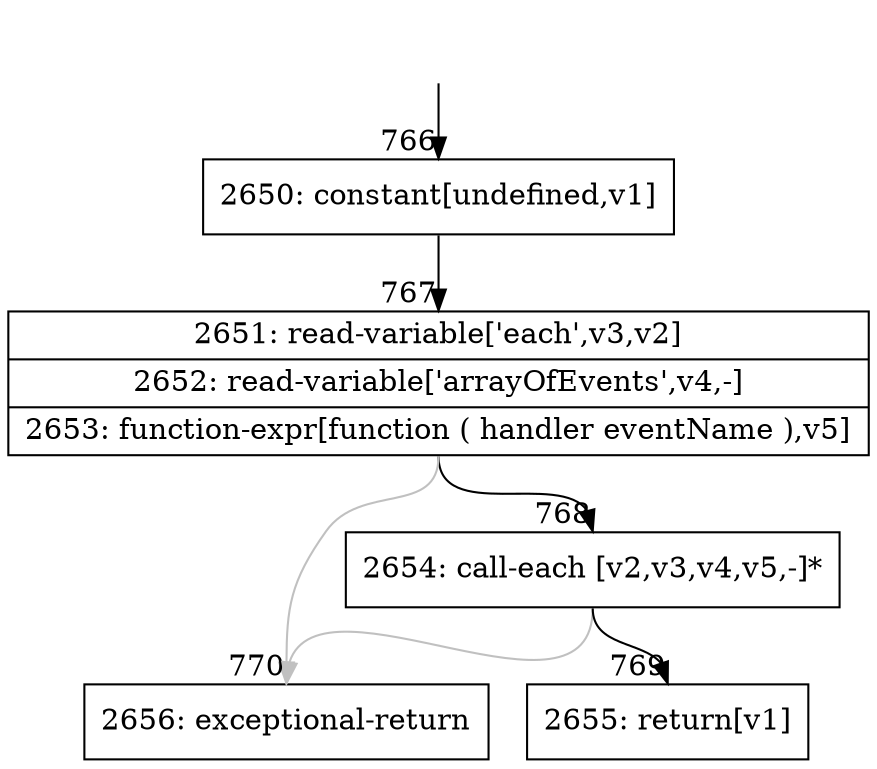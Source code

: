 digraph {
rankdir="TD"
BB_entry83[shape=none,label=""];
BB_entry83 -> BB766 [tailport=s, headport=n, headlabel="    766"]
BB766 [shape=record label="{2650: constant[undefined,v1]}" ] 
BB766 -> BB767 [tailport=s, headport=n, headlabel="      767"]
BB767 [shape=record label="{2651: read-variable['each',v3,v2]|2652: read-variable['arrayOfEvents',v4,-]|2653: function-expr[function ( handler eventName ),v5]}" ] 
BB767 -> BB768 [tailport=s, headport=n, headlabel="      768"]
BB767 -> BB770 [tailport=s, headport=n, color=gray, headlabel="      770"]
BB768 [shape=record label="{2654: call-each [v2,v3,v4,v5,-]*}" ] 
BB768 -> BB769 [tailport=s, headport=n, headlabel="      769"]
BB768 -> BB770 [tailport=s, headport=n, color=gray]
BB769 [shape=record label="{2655: return[v1]}" ] 
BB770 [shape=record label="{2656: exceptional-return}" ] 
//#$~ 761
}
